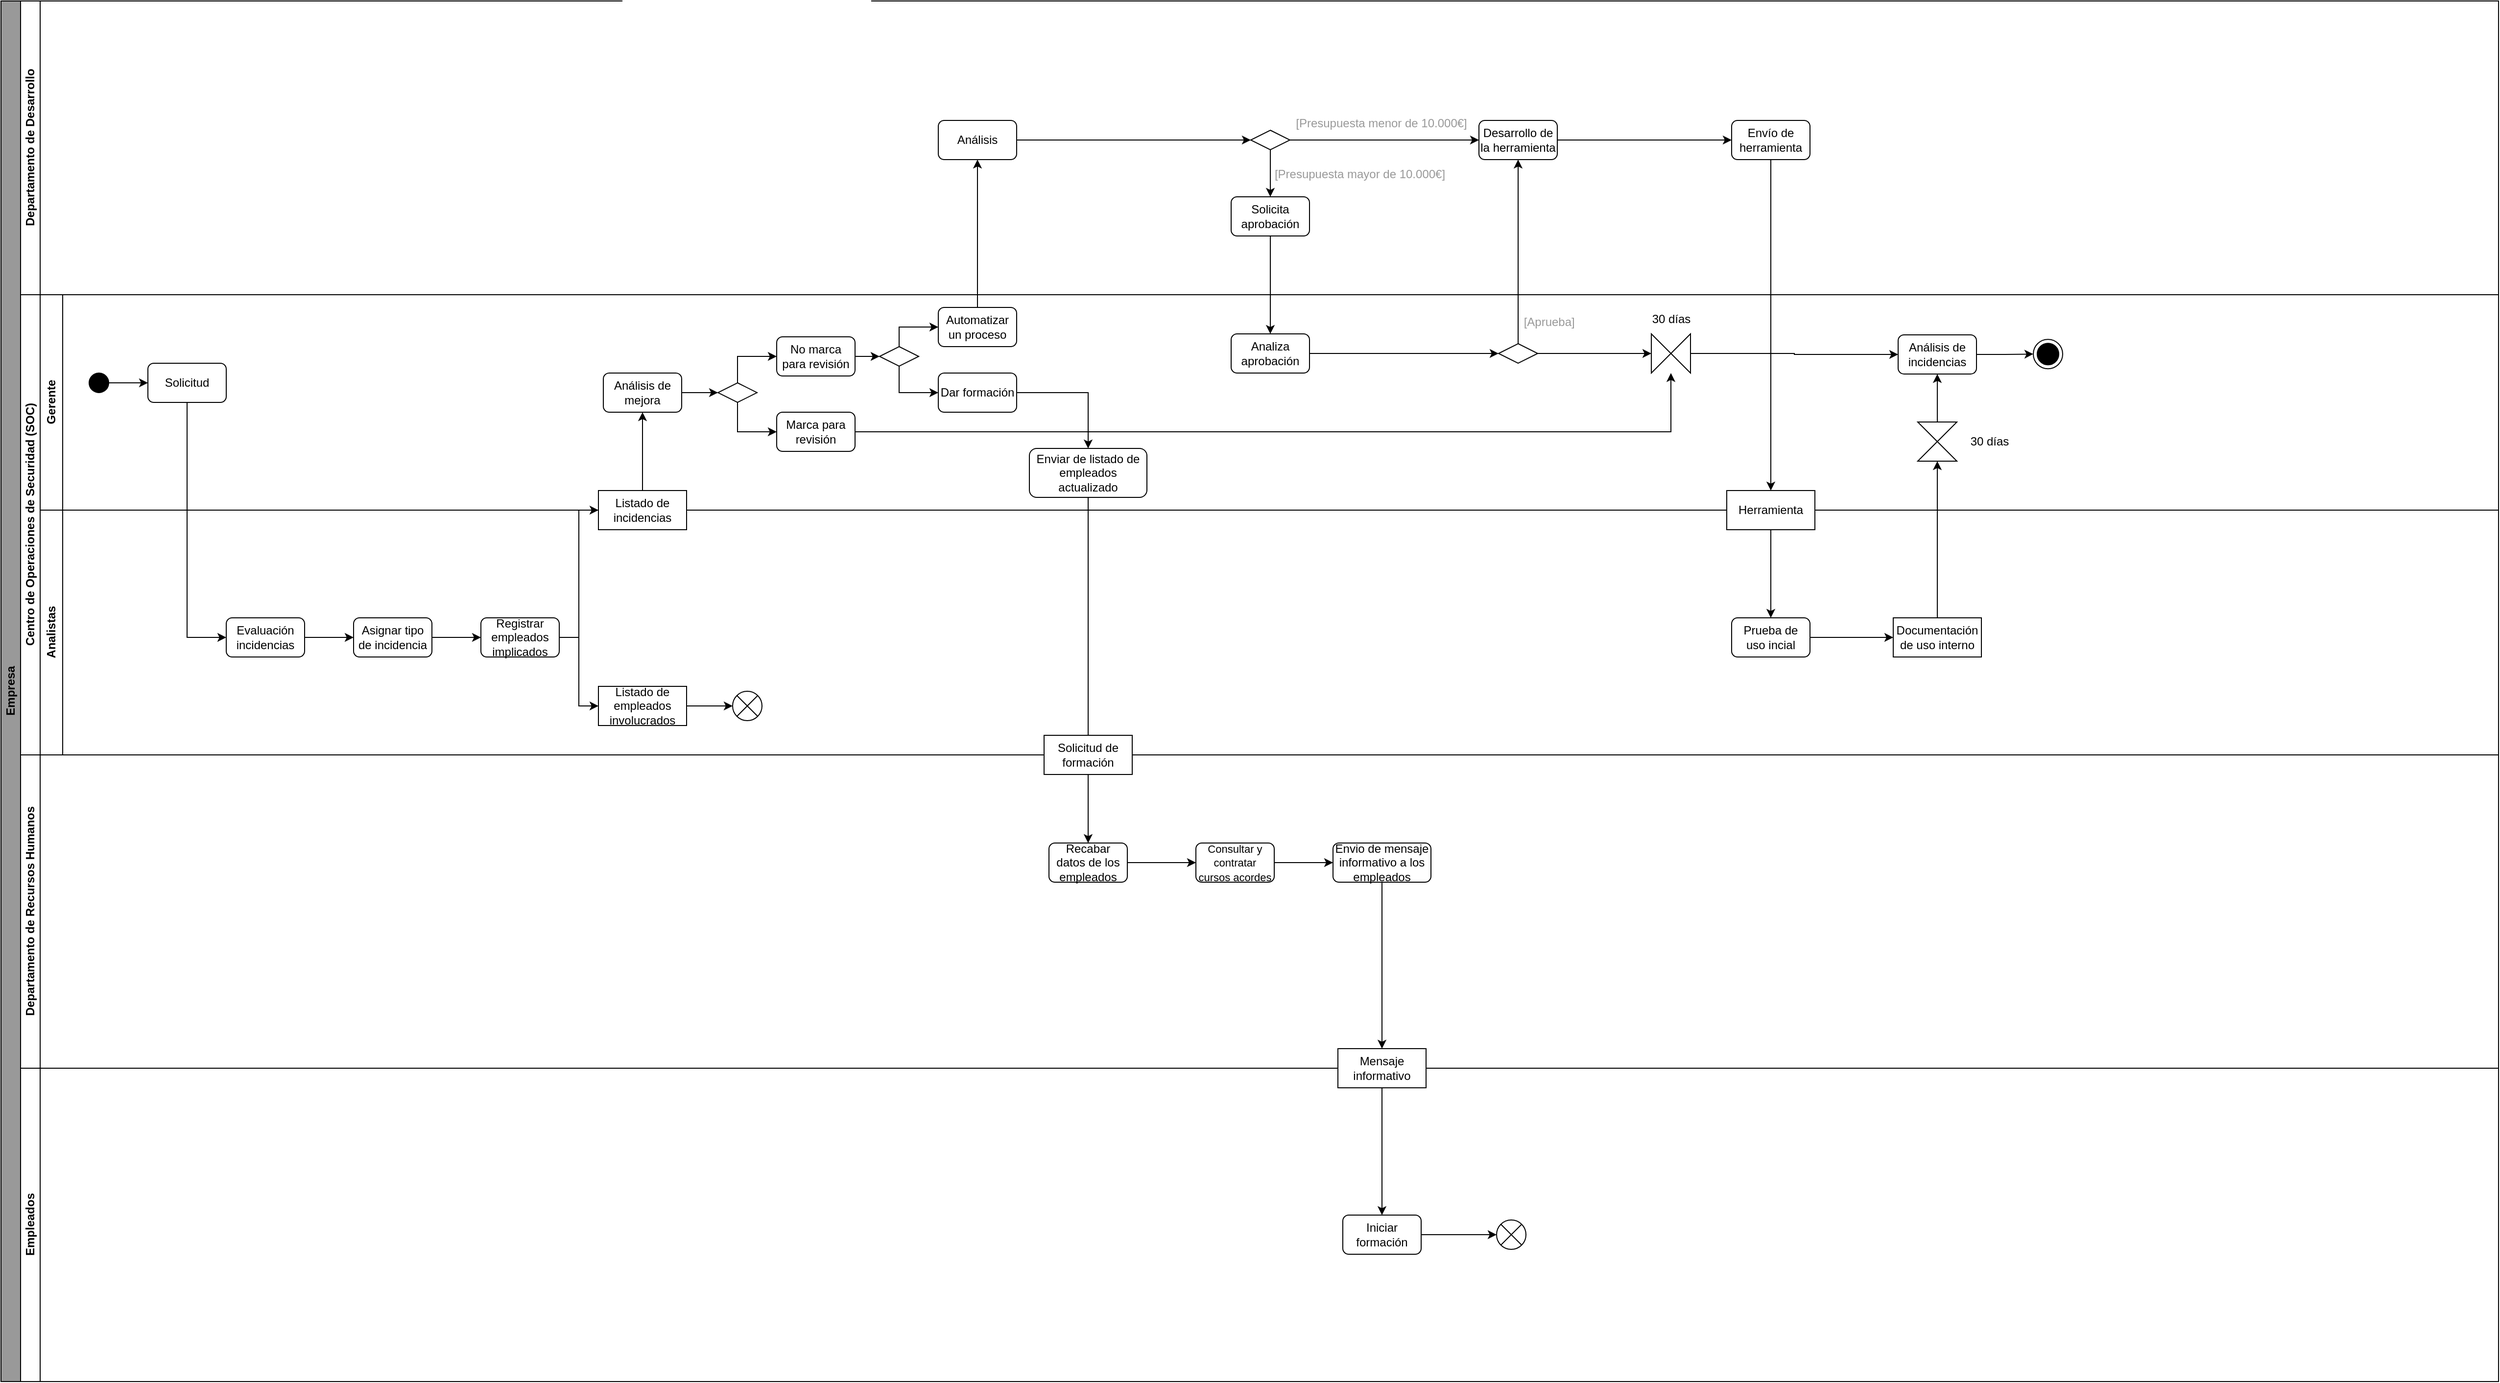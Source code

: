 <mxfile version="26.0.16">
  <diagram name="Página-1" id="V2Iqiuu2jefeKsIMrNsC">
    <mxGraphModel dx="1843" dy="-1454" grid="1" gridSize="10" guides="1" tooltips="1" connect="1" arrows="1" fold="1" page="1" pageScale="1" pageWidth="850" pageHeight="1100" math="0" shadow="0">
      <root>
        <mxCell id="0" />
        <mxCell id="1" parent="0" />
        <mxCell id="dwZYhb1xAHtTYDDChcLW-22" value="Empresa" style="swimlane;childLayout=stackLayout;resizeParent=1;resizeParentMax=0;horizontal=0;startSize=20;horizontalStack=0;html=1;glass=0;fillColor=light-dark(#999999,var(--ge-dark-color, #121212));" parent="1" vertex="1">
          <mxGeometry x="483" y="2710" width="2550" height="1410" as="geometry" />
        </mxCell>
        <mxCell id="dwZYhb1xAHtTYDDChcLW-23" value="Departamento de Desarrollo" style="swimlane;startSize=20;horizontal=0;html=1;" parent="dwZYhb1xAHtTYDDChcLW-22" vertex="1">
          <mxGeometry x="20" width="2530" height="300" as="geometry" />
        </mxCell>
        <mxCell id="Ye0qZoPVvqmFJT9ewQcx-2" value="Análisis" style="rounded=1;whiteSpace=wrap;html=1;" parent="dwZYhb1xAHtTYDDChcLW-23" vertex="1">
          <mxGeometry x="937" y="122" width="80" height="40" as="geometry" />
        </mxCell>
        <mxCell id="Ye0qZoPVvqmFJT9ewQcx-38" style="edgeStyle=orthogonalEdgeStyle;rounded=0;orthogonalLoop=1;jettySize=auto;html=1;exitX=1;exitY=0.5;exitDx=0;exitDy=0;" parent="dwZYhb1xAHtTYDDChcLW-23" source="Ye0qZoPVvqmFJT9ewQcx-12" edge="1">
          <mxGeometry relative="1" as="geometry">
            <mxPoint x="1747" y="142" as="targetPoint" />
          </mxGeometry>
        </mxCell>
        <mxCell id="Ye0qZoPVvqmFJT9ewQcx-12" value="Desarrollo de la herramienta" style="rounded=1;whiteSpace=wrap;html=1;" parent="dwZYhb1xAHtTYDDChcLW-23" vertex="1">
          <mxGeometry x="1489" y="122" width="80" height="40" as="geometry" />
        </mxCell>
        <mxCell id="Ye0qZoPVvqmFJT9ewQcx-13" value="&lt;font style=&quot;color: rgb(153, 153, 153);&quot;&gt;[Presupuesta menor de 10.000€]&lt;/font&gt;" style="text;html=1;align=center;verticalAlign=middle;resizable=0;points=[];autosize=1;strokeColor=none;fillColor=none;" parent="dwZYhb1xAHtTYDDChcLW-23" vertex="1">
          <mxGeometry x="1289" y="110" width="200" height="30" as="geometry" />
        </mxCell>
        <mxCell id="Ye0qZoPVvqmFJT9ewQcx-14" value="&lt;font style=&quot;color: rgb(153, 153, 153);&quot;&gt;[Presupuesta mayor de 10.000€]&lt;/font&gt;" style="text;html=1;align=center;verticalAlign=middle;resizable=0;points=[];autosize=1;strokeColor=none;fillColor=none;" parent="dwZYhb1xAHtTYDDChcLW-23" vertex="1">
          <mxGeometry x="1267" y="162" width="200" height="30" as="geometry" />
        </mxCell>
        <mxCell id="Ye0qZoPVvqmFJT9ewQcx-10" value="Solicita aprobación" style="rounded=1;whiteSpace=wrap;html=1;" parent="dwZYhb1xAHtTYDDChcLW-23" vertex="1">
          <mxGeometry x="1236" y="200" width="80" height="40" as="geometry" />
        </mxCell>
        <mxCell id="Ye0qZoPVvqmFJT9ewQcx-39" value="Envío de herramienta" style="rounded=1;whiteSpace=wrap;html=1;" parent="dwZYhb1xAHtTYDDChcLW-23" vertex="1">
          <mxGeometry x="1747" y="122" width="80" height="40" as="geometry" />
        </mxCell>
        <mxCell id="dwZYhb1xAHtTYDDChcLW-24" value="Centro de Operaciones de Securidad (SOC)" style="swimlane;startSize=20;horizontal=0;html=1;glass=0;" parent="dwZYhb1xAHtTYDDChcLW-22" vertex="1">
          <mxGeometry x="20" y="300" width="2530" height="470" as="geometry" />
        </mxCell>
        <mxCell id="B5OsoqnMkMhix60cj1UZ-86" value="Analistas" style="swimlane;horizontal=0;whiteSpace=wrap;html=1;" parent="dwZYhb1xAHtTYDDChcLW-24" vertex="1">
          <mxGeometry x="20" y="220" width="2510" height="250" as="geometry" />
        </mxCell>
        <mxCell id="o_Q9sKbWr-3OxkOPMP5L-8" style="edgeStyle=orthogonalEdgeStyle;rounded=0;orthogonalLoop=1;jettySize=auto;html=1;exitX=1;exitY=0.5;exitDx=0;exitDy=0;entryX=0;entryY=0.5;entryDx=0;entryDy=0;" parent="B5OsoqnMkMhix60cj1UZ-86" source="dwZYhb1xAHtTYDDChcLW-29" target="o_Q9sKbWr-3OxkOPMP5L-4" edge="1">
          <mxGeometry relative="1" as="geometry" />
        </mxCell>
        <mxCell id="dwZYhb1xAHtTYDDChcLW-29" value="Evaluación incidencias" style="rounded=1;whiteSpace=wrap;html=1;" parent="B5OsoqnMkMhix60cj1UZ-86" vertex="1">
          <mxGeometry x="190" y="110" width="80" height="40" as="geometry" />
        </mxCell>
        <mxCell id="o_Q9sKbWr-3OxkOPMP5L-13" style="edgeStyle=orthogonalEdgeStyle;rounded=0;orthogonalLoop=1;jettySize=auto;html=1;exitX=1;exitY=0.5;exitDx=0;exitDy=0;entryX=0;entryY=0.5;entryDx=0;entryDy=0;" parent="B5OsoqnMkMhix60cj1UZ-86" source="o_Q9sKbWr-3OxkOPMP5L-5" target="dwZYhb1xAHtTYDDChcLW-32" edge="1">
          <mxGeometry relative="1" as="geometry" />
        </mxCell>
        <mxCell id="o_Q9sKbWr-3OxkOPMP5L-5" value="Registrar empleados implicados" style="rounded=1;whiteSpace=wrap;html=1;" parent="B5OsoqnMkMhix60cj1UZ-86" vertex="1">
          <mxGeometry x="450" y="110" width="80" height="40" as="geometry" />
        </mxCell>
        <mxCell id="o_Q9sKbWr-3OxkOPMP5L-9" style="edgeStyle=orthogonalEdgeStyle;rounded=0;orthogonalLoop=1;jettySize=auto;html=1;exitX=1;exitY=0.5;exitDx=0;exitDy=0;entryX=0;entryY=0.5;entryDx=0;entryDy=0;" parent="B5OsoqnMkMhix60cj1UZ-86" source="o_Q9sKbWr-3OxkOPMP5L-4" target="o_Q9sKbWr-3OxkOPMP5L-5" edge="1">
          <mxGeometry relative="1" as="geometry" />
        </mxCell>
        <mxCell id="o_Q9sKbWr-3OxkOPMP5L-4" value="Asignar tipo de incidencia" style="rounded=1;whiteSpace=wrap;html=1;" parent="B5OsoqnMkMhix60cj1UZ-86" vertex="1">
          <mxGeometry x="320" y="110" width="80" height="40" as="geometry" />
        </mxCell>
        <mxCell id="BzMU0dwp8jcNNcwPzmRV-1" style="edgeStyle=orthogonalEdgeStyle;rounded=0;orthogonalLoop=1;jettySize=auto;html=1;exitX=1;exitY=0.5;exitDx=0;exitDy=0;" edge="1" parent="B5OsoqnMkMhix60cj1UZ-86" source="dwZYhb1xAHtTYDDChcLW-32">
          <mxGeometry relative="1" as="geometry">
            <mxPoint x="707" y="200" as="targetPoint" />
          </mxGeometry>
        </mxCell>
        <mxCell id="dwZYhb1xAHtTYDDChcLW-32" value="Listado de empleados involucrados" style="rounded=0;whiteSpace=wrap;html=1;" parent="B5OsoqnMkMhix60cj1UZ-86" vertex="1">
          <mxGeometry x="570" y="180" width="90" height="40" as="geometry" />
        </mxCell>
        <mxCell id="Ye0qZoPVvqmFJT9ewQcx-43" value="Listado de incidencias" style="rounded=0;whiteSpace=wrap;html=1;" parent="B5OsoqnMkMhix60cj1UZ-86" vertex="1">
          <mxGeometry x="1722" y="-20" width="90" height="40" as="geometry" />
        </mxCell>
        <mxCell id="Ye0qZoPVvqmFJT9ewQcx-44" value="Listado de incidencias" style="rounded=0;whiteSpace=wrap;html=1;" parent="B5OsoqnMkMhix60cj1UZ-86" vertex="1">
          <mxGeometry x="1722" y="-20" width="90" height="40" as="geometry" />
        </mxCell>
        <mxCell id="PkVs66nJgXnaVokK2lV5-21" style="edgeStyle=orthogonalEdgeStyle;rounded=0;orthogonalLoop=1;jettySize=auto;html=1;exitX=1;exitY=0.5;exitDx=0;exitDy=0;entryX=0;entryY=0.5;entryDx=0;entryDy=0;" parent="B5OsoqnMkMhix60cj1UZ-86" source="Ye0qZoPVvqmFJT9ewQcx-57" target="Ye0qZoPVvqmFJT9ewQcx-59" edge="1">
          <mxGeometry relative="1" as="geometry" />
        </mxCell>
        <mxCell id="Ye0qZoPVvqmFJT9ewQcx-57" value="Prueba de uso incial" style="rounded=1;whiteSpace=wrap;html=1;" parent="B5OsoqnMkMhix60cj1UZ-86" vertex="1">
          <mxGeometry x="1727" y="110" width="80" height="40" as="geometry" />
        </mxCell>
        <mxCell id="Ye0qZoPVvqmFJT9ewQcx-59" value="Documentación de uso interno" style="rounded=0;whiteSpace=wrap;html=1;" parent="B5OsoqnMkMhix60cj1UZ-86" vertex="1">
          <mxGeometry x="1892" y="110" width="90" height="40" as="geometry" />
        </mxCell>
        <mxCell id="BzMU0dwp8jcNNcwPzmRV-2" value="" style="shape=sumEllipse;perimeter=ellipsePerimeter;html=1;backgroundOutline=1;" vertex="1" parent="B5OsoqnMkMhix60cj1UZ-86">
          <mxGeometry x="707" y="185" width="30" height="30" as="geometry" />
        </mxCell>
        <mxCell id="o_Q9sKbWr-3OxkOPMP5L-3" style="edgeStyle=orthogonalEdgeStyle;rounded=0;orthogonalLoop=1;jettySize=auto;html=1;exitX=0.5;exitY=1;exitDx=0;exitDy=0;entryX=0;entryY=0.5;entryDx=0;entryDy=0;" parent="dwZYhb1xAHtTYDDChcLW-24" source="o_Q9sKbWr-3OxkOPMP5L-1" target="dwZYhb1xAHtTYDDChcLW-29" edge="1">
          <mxGeometry relative="1" as="geometry" />
        </mxCell>
        <mxCell id="o_Q9sKbWr-3OxkOPMP5L-12" style="edgeStyle=orthogonalEdgeStyle;rounded=0;orthogonalLoop=1;jettySize=auto;html=1;exitX=1;exitY=0.5;exitDx=0;exitDy=0;entryX=0;entryY=0.5;entryDx=0;entryDy=0;" parent="dwZYhb1xAHtTYDDChcLW-24" source="o_Q9sKbWr-3OxkOPMP5L-5" target="dwZYhb1xAHtTYDDChcLW-31" edge="1">
          <mxGeometry relative="1" as="geometry" />
        </mxCell>
        <mxCell id="B5OsoqnMkMhix60cj1UZ-84" value="Gerente" style="swimlane;horizontal=0;whiteSpace=wrap;html=1;startSize=23;" parent="dwZYhb1xAHtTYDDChcLW-24" vertex="1">
          <mxGeometry x="20" width="2510" height="220" as="geometry" />
        </mxCell>
        <mxCell id="o_Q9sKbWr-3OxkOPMP5L-2" style="edgeStyle=orthogonalEdgeStyle;rounded=0;orthogonalLoop=1;jettySize=auto;html=1;exitX=1;exitY=0.5;exitDx=0;exitDy=0;entryX=0;entryY=0.5;entryDx=0;entryDy=0;" parent="B5OsoqnMkMhix60cj1UZ-84" source="dwZYhb1xAHtTYDDChcLW-26" target="o_Q9sKbWr-3OxkOPMP5L-1" edge="1">
          <mxGeometry relative="1" as="geometry" />
        </mxCell>
        <mxCell id="dwZYhb1xAHtTYDDChcLW-26" value="" style="ellipse;fillColor=strokeColor;html=1;" parent="B5OsoqnMkMhix60cj1UZ-84" vertex="1">
          <mxGeometry x="50" y="80" width="20" height="20" as="geometry" />
        </mxCell>
        <mxCell id="o_Q9sKbWr-3OxkOPMP5L-1" value="Solicitud" style="rounded=1;whiteSpace=wrap;html=1;" parent="B5OsoqnMkMhix60cj1UZ-84" vertex="1">
          <mxGeometry x="110" y="70" width="80" height="40" as="geometry" />
        </mxCell>
        <mxCell id="o_Q9sKbWr-3OxkOPMP5L-21" style="edgeStyle=orthogonalEdgeStyle;rounded=0;orthogonalLoop=1;jettySize=auto;html=1;exitX=1;exitY=0.5;exitDx=0;exitDy=0;entryX=0;entryY=0.5;entryDx=0;entryDy=0;" parent="B5OsoqnMkMhix60cj1UZ-84" source="dwZYhb1xAHtTYDDChcLW-33" target="dwZYhb1xAHtTYDDChcLW-36" edge="1">
          <mxGeometry relative="1" as="geometry" />
        </mxCell>
        <mxCell id="dwZYhb1xAHtTYDDChcLW-33" value="Análisis de mejora&lt;span style=&quot;color: rgba(0, 0, 0, 0); font-family: monospace; font-size: 0px; text-align: start; text-wrap-mode: nowrap;&quot;&gt;%3CmxGraphModel%3E%3Croot%3E%3CmxCell%20id%3D%220%22%2F%3E%3CmxCell%20id%3D%221%22%20parent%3D%220%22%2F%3E%3CmxCell%20id%3D%222%22%20value%3D%22evaluaci%C3%B3n%20incidencias%22%20style%3D%22rounded%3D1%3BwhiteSpace%3Dwrap%3Bhtml%3D1%3B%22%20vertex%3D%221%22%20parent%3D%221%22%3E%3CmxGeometry%20x%3D%22530%22%20y%3D%223270%22%20width%3D%2280%22%20height%3D%2240%22%20as%3D%22geometry%22%2F%3E%3C%2FmxCell%3E%3C%2Froot%3E%3C%2FmxGraphModel%3E&lt;/span&gt;" style="rounded=1;whiteSpace=wrap;html=1;" parent="B5OsoqnMkMhix60cj1UZ-84" vertex="1">
          <mxGeometry x="575" y="80" width="80" height="40" as="geometry" />
        </mxCell>
        <mxCell id="QzcsEoRw-TG-6qMymVgF-25" style="edgeStyle=orthogonalEdgeStyle;rounded=0;orthogonalLoop=1;jettySize=auto;html=1;exitX=0.5;exitY=1;exitDx=0;exitDy=0;entryX=0;entryY=0.5;entryDx=0;entryDy=0;" parent="B5OsoqnMkMhix60cj1UZ-84" source="dwZYhb1xAHtTYDDChcLW-36" target="QzcsEoRw-TG-6qMymVgF-24" edge="1">
          <mxGeometry relative="1" as="geometry" />
        </mxCell>
        <mxCell id="QzcsEoRw-TG-6qMymVgF-26" style="edgeStyle=orthogonalEdgeStyle;rounded=0;orthogonalLoop=1;jettySize=auto;html=1;exitX=0.5;exitY=0;exitDx=0;exitDy=0;entryX=0;entryY=0.5;entryDx=0;entryDy=0;" parent="B5OsoqnMkMhix60cj1UZ-84" source="dwZYhb1xAHtTYDDChcLW-36" target="o_Q9sKbWr-3OxkOPMP5L-20" edge="1">
          <mxGeometry relative="1" as="geometry" />
        </mxCell>
        <mxCell id="dwZYhb1xAHtTYDDChcLW-36" value="" style="rhombus;whiteSpace=wrap;html=1;" parent="B5OsoqnMkMhix60cj1UZ-84" vertex="1">
          <mxGeometry x="692" y="90" width="40" height="20" as="geometry" />
        </mxCell>
        <mxCell id="o_Q9sKbWr-3OxkOPMP5L-14" style="edgeStyle=orthogonalEdgeStyle;rounded=0;orthogonalLoop=1;jettySize=auto;html=1;exitX=0.5;exitY=0;exitDx=0;exitDy=0;entryX=0.5;entryY=1;entryDx=0;entryDy=0;" parent="B5OsoqnMkMhix60cj1UZ-84" source="dwZYhb1xAHtTYDDChcLW-31" target="dwZYhb1xAHtTYDDChcLW-33" edge="1">
          <mxGeometry relative="1" as="geometry" />
        </mxCell>
        <mxCell id="dwZYhb1xAHtTYDDChcLW-31" value="Listado de incidencias" style="rounded=0;whiteSpace=wrap;html=1;" parent="B5OsoqnMkMhix60cj1UZ-84" vertex="1">
          <mxGeometry x="570" y="200" width="90" height="40" as="geometry" />
        </mxCell>
        <mxCell id="QzcsEoRw-TG-6qMymVgF-29" style="edgeStyle=orthogonalEdgeStyle;rounded=0;orthogonalLoop=1;jettySize=auto;html=1;exitX=1;exitY=0.5;exitDx=0;exitDy=0;entryX=0;entryY=0.5;entryDx=0;entryDy=0;" parent="B5OsoqnMkMhix60cj1UZ-84" source="o_Q9sKbWr-3OxkOPMP5L-20" target="QzcsEoRw-TG-6qMymVgF-28" edge="1">
          <mxGeometry relative="1" as="geometry" />
        </mxCell>
        <mxCell id="o_Q9sKbWr-3OxkOPMP5L-20" value="No marca para revisión" style="rounded=1;whiteSpace=wrap;html=1;" parent="B5OsoqnMkMhix60cj1UZ-84" vertex="1">
          <mxGeometry x="752" y="43" width="80" height="40" as="geometry" />
        </mxCell>
        <mxCell id="o_Q9sKbWr-3OxkOPMP5L-19" value="Automatizar un proceso" style="rounded=1;whiteSpace=wrap;html=1;" parent="B5OsoqnMkMhix60cj1UZ-84" vertex="1">
          <mxGeometry x="917" y="13" width="80" height="40" as="geometry" />
        </mxCell>
        <mxCell id="dwZYhb1xAHtTYDDChcLW-51" value="Enviar de listado de empleados actualizado" style="rounded=1;whiteSpace=wrap;html=1;" parent="B5OsoqnMkMhix60cj1UZ-84" vertex="1">
          <mxGeometry x="1010" y="157" width="120" height="50" as="geometry" />
        </mxCell>
        <mxCell id="Ye0qZoPVvqmFJT9ewQcx-37" value="&lt;font style=&quot;color: rgb(153, 153, 153);&quot;&gt;[Aprueba]&amp;nbsp;&lt;/font&gt;" style="text;html=1;align=center;verticalAlign=middle;resizable=0;points=[];autosize=1;strokeColor=none;fillColor=none;" parent="B5OsoqnMkMhix60cj1UZ-84" vertex="1">
          <mxGeometry x="1502" y="13" width="80" height="30" as="geometry" />
        </mxCell>
        <mxCell id="PkVs66nJgXnaVokK2lV5-17" style="edgeStyle=orthogonalEdgeStyle;rounded=0;orthogonalLoop=1;jettySize=auto;html=1;exitX=1;exitY=0.5;exitDx=0;exitDy=0;entryX=0.5;entryY=1;entryDx=0;entryDy=0;" parent="B5OsoqnMkMhix60cj1UZ-84" source="Ye0qZoPVvqmFJT9ewQcx-20" target="PkVs66nJgXnaVokK2lV5-14" edge="1">
          <mxGeometry relative="1" as="geometry" />
        </mxCell>
        <mxCell id="Ye0qZoPVvqmFJT9ewQcx-20" value="" style="rhombus;whiteSpace=wrap;html=1;" parent="B5OsoqnMkMhix60cj1UZ-84" vertex="1">
          <mxGeometry x="1489" y="50" width="40" height="20" as="geometry" />
        </mxCell>
        <mxCell id="Ye0qZoPVvqmFJT9ewQcx-54" style="edgeStyle=orthogonalEdgeStyle;rounded=0;orthogonalLoop=1;jettySize=auto;html=1;exitX=1;exitY=0.5;exitDx=0;exitDy=0;entryX=0;entryY=0.5;entryDx=0;entryDy=0;" parent="B5OsoqnMkMhix60cj1UZ-84" source="Ye0qZoPVvqmFJT9ewQcx-50" target="Ye0qZoPVvqmFJT9ewQcx-20" edge="1">
          <mxGeometry relative="1" as="geometry" />
        </mxCell>
        <mxCell id="Ye0qZoPVvqmFJT9ewQcx-50" value="Analiza aprobación" style="rounded=1;whiteSpace=wrap;html=1;" parent="B5OsoqnMkMhix60cj1UZ-84" vertex="1">
          <mxGeometry x="1216" y="40" width="80" height="40" as="geometry" />
        </mxCell>
        <mxCell id="PkVs66nJgXnaVokK2lV5-19" style="edgeStyle=orthogonalEdgeStyle;rounded=0;orthogonalLoop=1;jettySize=auto;html=1;exitX=1;exitY=0.5;exitDx=0;exitDy=0;entryX=1;entryY=0.5;entryDx=0;entryDy=0;" parent="B5OsoqnMkMhix60cj1UZ-84" source="QzcsEoRw-TG-6qMymVgF-24" target="PkVs66nJgXnaVokK2lV5-14" edge="1">
          <mxGeometry relative="1" as="geometry" />
        </mxCell>
        <mxCell id="QzcsEoRw-TG-6qMymVgF-24" value="Marca para revisión" style="rounded=1;whiteSpace=wrap;html=1;" parent="B5OsoqnMkMhix60cj1UZ-84" vertex="1">
          <mxGeometry x="752" y="120" width="80" height="40" as="geometry" />
        </mxCell>
        <mxCell id="QzcsEoRw-TG-6qMymVgF-33" style="edgeStyle=orthogonalEdgeStyle;rounded=0;orthogonalLoop=1;jettySize=auto;html=1;exitX=1;exitY=0.5;exitDx=0;exitDy=0;entryX=0.5;entryY=0;entryDx=0;entryDy=0;" parent="B5OsoqnMkMhix60cj1UZ-84" source="o_Q9sKbWr-3OxkOPMP5L-18" target="dwZYhb1xAHtTYDDChcLW-51" edge="1">
          <mxGeometry relative="1" as="geometry" />
        </mxCell>
        <mxCell id="o_Q9sKbWr-3OxkOPMP5L-18" value="Dar formación" style="rounded=1;whiteSpace=wrap;html=1;" parent="B5OsoqnMkMhix60cj1UZ-84" vertex="1">
          <mxGeometry x="917" y="80" width="80" height="40" as="geometry" />
        </mxCell>
        <mxCell id="QzcsEoRw-TG-6qMymVgF-31" style="edgeStyle=orthogonalEdgeStyle;rounded=0;orthogonalLoop=1;jettySize=auto;html=1;exitX=0.5;exitY=0;exitDx=0;exitDy=0;entryX=0;entryY=0.5;entryDx=0;entryDy=0;" parent="B5OsoqnMkMhix60cj1UZ-84" source="QzcsEoRw-TG-6qMymVgF-28" target="o_Q9sKbWr-3OxkOPMP5L-19" edge="1">
          <mxGeometry relative="1" as="geometry" />
        </mxCell>
        <mxCell id="QzcsEoRw-TG-6qMymVgF-32" style="edgeStyle=orthogonalEdgeStyle;rounded=0;orthogonalLoop=1;jettySize=auto;html=1;exitX=0.5;exitY=1;exitDx=0;exitDy=0;entryX=0;entryY=0.5;entryDx=0;entryDy=0;" parent="B5OsoqnMkMhix60cj1UZ-84" source="QzcsEoRw-TG-6qMymVgF-28" target="o_Q9sKbWr-3OxkOPMP5L-18" edge="1">
          <mxGeometry relative="1" as="geometry" />
        </mxCell>
        <mxCell id="QzcsEoRw-TG-6qMymVgF-28" value="" style="rhombus;whiteSpace=wrap;html=1;" parent="B5OsoqnMkMhix60cj1UZ-84" vertex="1">
          <mxGeometry x="857" y="53" width="40" height="20" as="geometry" />
        </mxCell>
        <mxCell id="PkVs66nJgXnaVokK2lV5-7" value="Análisis de incidencias" style="rounded=1;whiteSpace=wrap;html=1;" parent="B5OsoqnMkMhix60cj1UZ-84" vertex="1">
          <mxGeometry x="1897" y="41" width="80" height="40" as="geometry" />
        </mxCell>
        <mxCell id="PkVs66nJgXnaVokK2lV5-18" style="edgeStyle=orthogonalEdgeStyle;rounded=0;orthogonalLoop=1;jettySize=auto;html=1;exitX=0.5;exitY=0;exitDx=0;exitDy=0;entryX=0;entryY=0.5;entryDx=0;entryDy=0;" parent="B5OsoqnMkMhix60cj1UZ-84" source="PkVs66nJgXnaVokK2lV5-14" target="PkVs66nJgXnaVokK2lV5-7" edge="1">
          <mxGeometry relative="1" as="geometry" />
        </mxCell>
        <mxCell id="PkVs66nJgXnaVokK2lV5-14" value="" style="shape=collate;html=1;rotation=90;" parent="B5OsoqnMkMhix60cj1UZ-84" vertex="1">
          <mxGeometry x="1645" y="40" width="40" height="40" as="geometry" />
        </mxCell>
        <mxCell id="PkVs66nJgXnaVokK2lV5-22" value="&lt;font style=&quot;color: rgb(0, 0, 0);&quot;&gt;30 días&lt;/font&gt;" style="text;html=1;align=center;verticalAlign=middle;resizable=0;points=[];autosize=1;strokeColor=none;fillColor=none;" parent="B5OsoqnMkMhix60cj1UZ-84" vertex="1">
          <mxGeometry x="1635" y="10" width="60" height="30" as="geometry" />
        </mxCell>
        <mxCell id="PkVs66nJgXnaVokK2lV5-23" value="&lt;font style=&quot;color: rgb(0, 0, 0);&quot;&gt;30 días&lt;/font&gt;" style="text;html=1;align=center;verticalAlign=middle;resizable=0;points=[];autosize=1;strokeColor=none;fillColor=none;" parent="B5OsoqnMkMhix60cj1UZ-84" vertex="1">
          <mxGeometry x="1960" y="135" width="60" height="30" as="geometry" />
        </mxCell>
        <mxCell id="o_Q9sKbWr-3OxkOPMP5L-27" style="edgeStyle=orthogonalEdgeStyle;rounded=0;orthogonalLoop=1;jettySize=auto;html=1;exitX=0.5;exitY=1;exitDx=0;exitDy=0;entryX=0.5;entryY=0;entryDx=0;entryDy=0;" parent="dwZYhb1xAHtTYDDChcLW-24" source="dwZYhb1xAHtTYDDChcLW-51" edge="1">
          <mxGeometry relative="1" as="geometry">
            <mxPoint x="1090" y="470" as="targetPoint" />
          </mxGeometry>
        </mxCell>
        <mxCell id="PkVs66nJgXnaVokK2lV5-8" style="edgeStyle=orthogonalEdgeStyle;rounded=0;orthogonalLoop=1;jettySize=auto;html=1;exitX=0.5;exitY=0;exitDx=0;exitDy=0;entryX=0.5;entryY=1;entryDx=0;entryDy=0;" parent="dwZYhb1xAHtTYDDChcLW-24" source="PkVs66nJgXnaVokK2lV5-11" target="PkVs66nJgXnaVokK2lV5-7" edge="1">
          <mxGeometry relative="1" as="geometry" />
        </mxCell>
        <mxCell id="PkVs66nJgXnaVokK2lV5-11" value="" style="shape=collate;html=1;" parent="dwZYhb1xAHtTYDDChcLW-24" vertex="1">
          <mxGeometry x="1937" y="130" width="40" height="40" as="geometry" />
        </mxCell>
        <mxCell id="PkVs66nJgXnaVokK2lV5-12" value="" style="edgeStyle=orthogonalEdgeStyle;rounded=0;orthogonalLoop=1;jettySize=auto;html=1;exitX=0.5;exitY=0;exitDx=0;exitDy=0;entryX=0.5;entryY=1;entryDx=0;entryDy=0;" parent="dwZYhb1xAHtTYDDChcLW-24" source="Ye0qZoPVvqmFJT9ewQcx-59" target="PkVs66nJgXnaVokK2lV5-11" edge="1">
          <mxGeometry relative="1" as="geometry">
            <mxPoint x="2460" y="3320" as="sourcePoint" />
            <mxPoint x="2460" y="3087" as="targetPoint" />
          </mxGeometry>
        </mxCell>
        <mxCell id="dwZYhb1xAHtTYDDChcLW-34" value="Departamento de Recursos Humanos" style="swimlane;startSize=20;horizontal=0;html=1;" parent="dwZYhb1xAHtTYDDChcLW-22" vertex="1">
          <mxGeometry x="20" y="770" width="2530" height="320" as="geometry" />
        </mxCell>
        <mxCell id="o_Q9sKbWr-3OxkOPMP5L-31" style="edgeStyle=orthogonalEdgeStyle;rounded=0;orthogonalLoop=1;jettySize=auto;html=1;exitX=0.5;exitY=1;exitDx=0;exitDy=0;" parent="dwZYhb1xAHtTYDDChcLW-34" source="dwZYhb1xAHtTYDDChcLW-45" target="dwZYhb1xAHtTYDDChcLW-68" edge="1">
          <mxGeometry relative="1" as="geometry" />
        </mxCell>
        <mxCell id="dwZYhb1xAHtTYDDChcLW-45" value="Envio de mensaje informativo a los empleados" style="rounded=1;whiteSpace=wrap;html=1;" parent="dwZYhb1xAHtTYDDChcLW-34" vertex="1">
          <mxGeometry x="1340" y="90" width="100" height="40" as="geometry" />
        </mxCell>
        <mxCell id="o_Q9sKbWr-3OxkOPMP5L-30" style="edgeStyle=orthogonalEdgeStyle;rounded=0;orthogonalLoop=1;jettySize=auto;html=1;exitX=1;exitY=0.5;exitDx=0;exitDy=0;entryX=0;entryY=0.5;entryDx=0;entryDy=0;" parent="dwZYhb1xAHtTYDDChcLW-34" source="dwZYhb1xAHtTYDDChcLW-58" target="dwZYhb1xAHtTYDDChcLW-45" edge="1">
          <mxGeometry relative="1" as="geometry" />
        </mxCell>
        <mxCell id="dwZYhb1xAHtTYDDChcLW-58" value="&lt;font style=&quot;font-size: 11px;&quot;&gt;Consultar y contratar cursos acordes&lt;/font&gt;" style="rounded=1;whiteSpace=wrap;html=1;" parent="dwZYhb1xAHtTYDDChcLW-34" vertex="1">
          <mxGeometry x="1200" y="90" width="80" height="40" as="geometry" />
        </mxCell>
        <mxCell id="o_Q9sKbWr-3OxkOPMP5L-29" style="edgeStyle=orthogonalEdgeStyle;rounded=0;orthogonalLoop=1;jettySize=auto;html=1;exitX=1;exitY=0.5;exitDx=0;exitDy=0;entryX=0;entryY=0.5;entryDx=0;entryDy=0;" parent="dwZYhb1xAHtTYDDChcLW-34" source="dwZYhb1xAHtTYDDChcLW-44" target="dwZYhb1xAHtTYDDChcLW-58" edge="1">
          <mxGeometry relative="1" as="geometry" />
        </mxCell>
        <mxCell id="dwZYhb1xAHtTYDDChcLW-44" value="Recabar datos de los empleados" style="rounded=1;whiteSpace=wrap;html=1;" parent="dwZYhb1xAHtTYDDChcLW-34" vertex="1">
          <mxGeometry x="1050" y="90" width="80" height="40" as="geometry" />
        </mxCell>
        <mxCell id="dwZYhb1xAHtTYDDChcLW-71" value="Iniciar formación" style="rounded=1;whiteSpace=wrap;html=1;" parent="dwZYhb1xAHtTYDDChcLW-34" vertex="1">
          <mxGeometry x="1350" y="470" width="80" height="40" as="geometry" />
        </mxCell>
        <mxCell id="dwZYhb1xAHtTYDDChcLW-72" style="edgeStyle=orthogonalEdgeStyle;rounded=0;orthogonalLoop=1;jettySize=auto;html=1;entryX=0.5;entryY=0;entryDx=0;entryDy=0;" parent="dwZYhb1xAHtTYDDChcLW-34" source="dwZYhb1xAHtTYDDChcLW-68" target="dwZYhb1xAHtTYDDChcLW-71" edge="1">
          <mxGeometry relative="1" as="geometry" />
        </mxCell>
        <mxCell id="PkVs66nJgXnaVokK2lV5-20" style="edgeStyle=orthogonalEdgeStyle;rounded=0;orthogonalLoop=1;jettySize=auto;html=1;exitX=0.5;exitY=1;exitDx=0;exitDy=0;entryX=0.5;entryY=0;entryDx=0;entryDy=0;" parent="dwZYhb1xAHtTYDDChcLW-34" source="o_Q9sKbWr-3OxkOPMP5L-32" target="dwZYhb1xAHtTYDDChcLW-44" edge="1">
          <mxGeometry relative="1" as="geometry" />
        </mxCell>
        <mxCell id="o_Q9sKbWr-3OxkOPMP5L-32" value="Solicitud de formación" style="rounded=0;whiteSpace=wrap;html=1;" parent="dwZYhb1xAHtTYDDChcLW-34" vertex="1">
          <mxGeometry x="1045" y="-20" width="90" height="40" as="geometry" />
        </mxCell>
        <mxCell id="dwZYhb1xAHtTYDDChcLW-68" value="Mensaje informativo" style="rounded=0;whiteSpace=wrap;html=1;fontStyle=4" parent="dwZYhb1xAHtTYDDChcLW-34" vertex="1">
          <mxGeometry x="1345" y="300" width="90" height="40" as="geometry" />
        </mxCell>
        <mxCell id="dwZYhb1xAHtTYDDChcLW-61" value="Empleados" style="swimlane;startSize=20;horizontal=0;html=1;" parent="dwZYhb1xAHtTYDDChcLW-22" vertex="1">
          <mxGeometry x="20" y="1090" width="2530" height="320" as="geometry" />
        </mxCell>
        <mxCell id="o_Q9sKbWr-3OxkOPMP5L-35" value="Mensaje informativo" style="rounded=0;whiteSpace=wrap;html=1;" parent="dwZYhb1xAHtTYDDChcLW-61" vertex="1">
          <mxGeometry x="1345" y="-20" width="90" height="40" as="geometry" />
        </mxCell>
        <mxCell id="PkVs66nJgXnaVokK2lV5-3" value="" style="shape=sumEllipse;perimeter=ellipsePerimeter;html=1;backgroundOutline=1;" parent="dwZYhb1xAHtTYDDChcLW-61" vertex="1">
          <mxGeometry x="1507" y="155" width="30" height="30" as="geometry" />
        </mxCell>
        <mxCell id="Ye0qZoPVvqmFJT9ewQcx-41" style="edgeStyle=orthogonalEdgeStyle;rounded=0;orthogonalLoop=1;jettySize=auto;html=1;exitX=0.5;exitY=1;exitDx=0;exitDy=0;entryX=0.5;entryY=0;entryDx=0;entryDy=0;" parent="dwZYhb1xAHtTYDDChcLW-22" source="Ye0qZoPVvqmFJT9ewQcx-39" target="Ye0qZoPVvqmFJT9ewQcx-43" edge="1">
          <mxGeometry relative="1" as="geometry">
            <mxPoint x="1807" y="279" as="targetPoint" />
          </mxGeometry>
        </mxCell>
        <mxCell id="Ye0qZoPVvqmFJT9ewQcx-51" style="edgeStyle=orthogonalEdgeStyle;rounded=0;orthogonalLoop=1;jettySize=auto;html=1;exitX=0.5;exitY=1;exitDx=0;exitDy=0;entryX=0.5;entryY=0;entryDx=0;entryDy=0;" parent="dwZYhb1xAHtTYDDChcLW-22" source="Ye0qZoPVvqmFJT9ewQcx-10" target="Ye0qZoPVvqmFJT9ewQcx-50" edge="1">
          <mxGeometry relative="1" as="geometry" />
        </mxCell>
        <mxCell id="Ye0qZoPVvqmFJT9ewQcx-52" style="edgeStyle=orthogonalEdgeStyle;rounded=0;orthogonalLoop=1;jettySize=auto;html=1;exitX=0.5;exitY=0;exitDx=0;exitDy=0;entryX=0.5;entryY=1;entryDx=0;entryDy=0;" parent="dwZYhb1xAHtTYDDChcLW-22" source="Ye0qZoPVvqmFJT9ewQcx-20" target="Ye0qZoPVvqmFJT9ewQcx-12" edge="1">
          <mxGeometry relative="1" as="geometry" />
        </mxCell>
        <mxCell id="QzcsEoRw-TG-6qMymVgF-34" style="edgeStyle=orthogonalEdgeStyle;rounded=0;orthogonalLoop=1;jettySize=auto;html=1;exitX=0.5;exitY=0;exitDx=0;exitDy=0;entryX=0.5;entryY=1;entryDx=0;entryDy=0;" parent="dwZYhb1xAHtTYDDChcLW-22" source="o_Q9sKbWr-3OxkOPMP5L-19" target="Ye0qZoPVvqmFJT9ewQcx-2" edge="1">
          <mxGeometry relative="1" as="geometry" />
        </mxCell>
        <mxCell id="PkVs66nJgXnaVokK2lV5-4" style="edgeStyle=orthogonalEdgeStyle;rounded=0;orthogonalLoop=1;jettySize=auto;html=1;exitX=1;exitY=0.5;exitDx=0;exitDy=0;entryX=0;entryY=0.5;entryDx=0;entryDy=0;" parent="dwZYhb1xAHtTYDDChcLW-22" source="dwZYhb1xAHtTYDDChcLW-71" target="PkVs66nJgXnaVokK2lV5-3" edge="1">
          <mxGeometry relative="1" as="geometry" />
        </mxCell>
        <mxCell id="Ye0qZoPVvqmFJT9ewQcx-27" style="edgeStyle=orthogonalEdgeStyle;rounded=0;orthogonalLoop=1;jettySize=auto;html=1;exitX=1;exitY=0.5;exitDx=0;exitDy=0;entryX=0;entryY=0.5;entryDx=0;entryDy=0;" parent="1" source="Ye0qZoPVvqmFJT9ewQcx-19" target="Ye0qZoPVvqmFJT9ewQcx-12" edge="1">
          <mxGeometry relative="1" as="geometry" />
        </mxCell>
        <mxCell id="Ye0qZoPVvqmFJT9ewQcx-28" style="edgeStyle=orthogonalEdgeStyle;rounded=0;orthogonalLoop=1;jettySize=auto;html=1;exitX=0.5;exitY=1;exitDx=0;exitDy=0;entryX=0.5;entryY=0;entryDx=0;entryDy=0;" parent="1" source="Ye0qZoPVvqmFJT9ewQcx-19" target="Ye0qZoPVvqmFJT9ewQcx-10" edge="1">
          <mxGeometry relative="1" as="geometry" />
        </mxCell>
        <mxCell id="Ye0qZoPVvqmFJT9ewQcx-19" value="" style="rhombus;whiteSpace=wrap;html=1;" parent="1" vertex="1">
          <mxGeometry x="1759" y="2842" width="40" height="20" as="geometry" />
        </mxCell>
        <mxCell id="Ye0qZoPVvqmFJT9ewQcx-26" style="edgeStyle=orthogonalEdgeStyle;rounded=0;orthogonalLoop=1;jettySize=auto;html=1;exitX=1;exitY=0.5;exitDx=0;exitDy=0;entryX=0;entryY=0.5;entryDx=0;entryDy=0;" parent="1" source="Ye0qZoPVvqmFJT9ewQcx-2" target="Ye0qZoPVvqmFJT9ewQcx-19" edge="1">
          <mxGeometry relative="1" as="geometry" />
        </mxCell>
        <mxCell id="Ye0qZoPVvqmFJT9ewQcx-56" style="edgeStyle=orthogonalEdgeStyle;rounded=0;orthogonalLoop=1;jettySize=auto;html=1;exitX=0.5;exitY=1;exitDx=0;exitDy=0;entryX=0.5;entryY=0;entryDx=0;entryDy=0;" parent="1" source="Ye0qZoPVvqmFJT9ewQcx-45" target="Ye0qZoPVvqmFJT9ewQcx-57" edge="1">
          <mxGeometry relative="1" as="geometry">
            <mxPoint x="2290.143" y="3320" as="targetPoint" />
          </mxGeometry>
        </mxCell>
        <mxCell id="Ye0qZoPVvqmFJT9ewQcx-45" value="Herramienta" style="rounded=0;whiteSpace=wrap;html=1;" parent="1" vertex="1">
          <mxGeometry x="2245" y="3210" width="90" height="40" as="geometry" />
        </mxCell>
        <mxCell id="PkVs66nJgXnaVokK2lV5-25" value="" style="ellipse;html=1;shape=endState;fillColor=strokeColor;" parent="1" vertex="1">
          <mxGeometry x="2558" y="3055.619" width="30" height="30" as="geometry" />
        </mxCell>
        <mxCell id="PkVs66nJgXnaVokK2lV5-24" style="edgeStyle=orthogonalEdgeStyle;rounded=0;orthogonalLoop=1;jettySize=auto;html=1;exitX=1;exitY=0.5;exitDx=0;exitDy=0;" parent="1" source="PkVs66nJgXnaVokK2lV5-7" target="PkVs66nJgXnaVokK2lV5-25" edge="1">
          <mxGeometry relative="1" as="geometry">
            <mxPoint x="2570" y="3070.619" as="targetPoint" />
          </mxGeometry>
        </mxCell>
      </root>
    </mxGraphModel>
  </diagram>
</mxfile>
